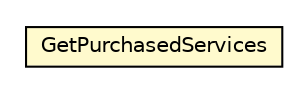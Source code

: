 #!/usr/local/bin/dot
#
# Class diagram 
# Generated by UMLGraph version R5_6-24-gf6e263 (http://www.umlgraph.org/)
#

digraph G {
	edge [fontname="Helvetica",fontsize=10,labelfontname="Helvetica",labelfontsize=10];
	node [fontname="Helvetica",fontsize=10,shape=plaintext];
	nodesep=0.25;
	ranksep=0.5;
	// org.universAAL.tools.ucc.commerce.ustore.tools.GetPurchasedServices
	c56491 [label=<<table title="org.universAAL.tools.ucc.commerce.ustore.tools.GetPurchasedServices" border="0" cellborder="1" cellspacing="0" cellpadding="2" port="p" bgcolor="lemonChiffon" href="./GetPurchasedServices.html">
		<tr><td><table border="0" cellspacing="0" cellpadding="1">
<tr><td align="center" balign="center"> GetPurchasedServices </td></tr>
		</table></td></tr>
		</table>>, URL="./GetPurchasedServices.html", fontname="Helvetica", fontcolor="black", fontsize=10.0];
}

